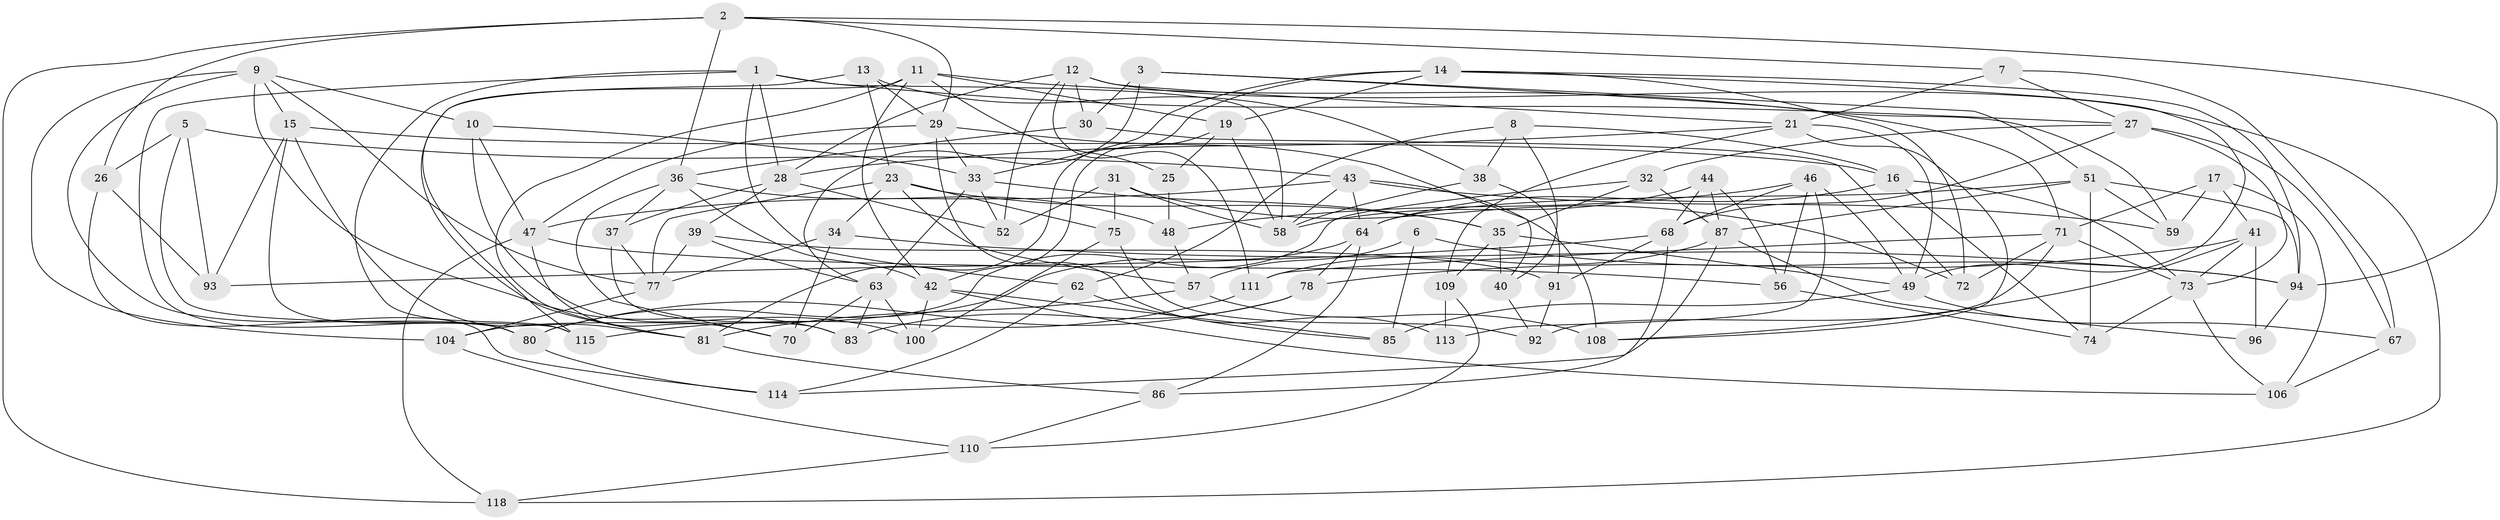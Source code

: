 // Generated by graph-tools (version 1.1) at 2025/24/03/03/25 07:24:26]
// undirected, 84 vertices, 199 edges
graph export_dot {
graph [start="1"]
  node [color=gray90,style=filled];
  1 [super="+4"];
  2 [super="+18"];
  3;
  5;
  6;
  7;
  8;
  9 [super="+45"];
  10;
  11 [super="+66"];
  12 [super="+24"];
  13;
  14 [super="+95"];
  15 [super="+20"];
  16 [super="+53"];
  17;
  19 [super="+89"];
  21 [super="+22"];
  23 [super="+112"];
  25;
  26;
  27 [super="+50"];
  28 [super="+55"];
  29 [super="+69"];
  30;
  31;
  32;
  33 [super="+82"];
  34;
  35 [super="+105"];
  36 [super="+65"];
  37;
  38;
  39;
  40;
  41 [super="+88"];
  42 [super="+99"];
  43 [super="+98"];
  44;
  46 [super="+117"];
  47 [super="+90"];
  48;
  49 [super="+61"];
  51 [super="+54"];
  52;
  56;
  57 [super="+60"];
  58 [super="+84"];
  59;
  62;
  63 [super="+120"];
  64 [super="+102"];
  67;
  68 [super="+116"];
  70;
  71 [super="+119"];
  72;
  73 [super="+76"];
  74;
  75;
  77 [super="+79"];
  78;
  80 [super="+97"];
  81 [super="+107"];
  83;
  85;
  86;
  87 [super="+101"];
  91;
  92;
  93;
  94 [super="+103"];
  96;
  100;
  104;
  106;
  108;
  109;
  110;
  111;
  113;
  114;
  115;
  118;
  1 -- 62;
  1 -- 80;
  1 -- 115;
  1 -- 27;
  1 -- 58;
  1 -- 28;
  2 -- 118;
  2 -- 26;
  2 -- 94;
  2 -- 7;
  2 -- 29;
  2 -- 36;
  3 -- 30;
  3 -- 63;
  3 -- 71;
  3 -- 51;
  5 -- 115;
  5 -- 26;
  5 -- 93;
  5 -- 43;
  6 -- 85;
  6 -- 57 [weight=2];
  6 -- 94;
  7 -- 67;
  7 -- 21;
  7 -- 27;
  8 -- 62;
  8 -- 40;
  8 -- 16;
  8 -- 38;
  9 -- 83;
  9 -- 104;
  9 -- 10;
  9 -- 77;
  9 -- 80;
  9 -- 15;
  10 -- 100;
  10 -- 33;
  10 -- 47;
  11 -- 59;
  11 -- 42;
  11 -- 25;
  11 -- 115;
  11 -- 81;
  11 -- 19;
  12 -- 30;
  12 -- 111;
  12 -- 118;
  12 -- 28;
  12 -- 52;
  12 -- 21;
  13 -- 81;
  13 -- 38;
  13 -- 29;
  13 -- 23;
  14 -- 94;
  14 -- 72;
  14 -- 49;
  14 -- 81;
  14 -- 19;
  14 -- 33;
  15 -- 81;
  15 -- 80;
  15 -- 16 [weight=2];
  15 -- 93;
  16 -- 73;
  16 -- 74;
  16 -- 64;
  17 -- 59;
  17 -- 41;
  17 -- 106;
  17 -- 71;
  19 -- 25 [weight=2];
  19 -- 42;
  19 -- 58;
  21 -- 108;
  21 -- 109;
  21 -- 49;
  21 -- 28;
  23 -- 75;
  23 -- 35;
  23 -- 34;
  23 -- 57;
  23 -- 77;
  25 -- 48;
  26 -- 114;
  26 -- 93;
  27 -- 32;
  27 -- 73;
  27 -- 67;
  27 -- 68;
  28 -- 37;
  28 -- 52;
  28 -- 39;
  29 -- 33;
  29 -- 113;
  29 -- 47;
  29 -- 40;
  30 -- 72;
  30 -- 36;
  31 -- 75;
  31 -- 58;
  31 -- 72;
  31 -- 52;
  32 -- 104;
  32 -- 35;
  32 -- 87;
  33 -- 63;
  33 -- 52;
  33 -- 35;
  34 -- 70;
  34 -- 77;
  34 -- 94;
  35 -- 109;
  35 -- 40;
  35 -- 49;
  36 -- 37;
  36 -- 48;
  36 -- 42;
  36 -- 70;
  37 -- 77;
  37 -- 83;
  38 -- 91;
  38 -- 58;
  39 -- 91;
  39 -- 77;
  39 -- 63;
  40 -- 92;
  41 -- 96 [weight=2];
  41 -- 78;
  41 -- 73;
  41 -- 108;
  42 -- 100;
  42 -- 85;
  42 -- 106;
  43 -- 59;
  43 -- 58;
  43 -- 64;
  43 -- 108;
  43 -- 47;
  44 -- 68;
  44 -- 56;
  44 -- 87;
  44 -- 58;
  46 -- 113 [weight=2];
  46 -- 48;
  46 -- 49;
  46 -- 56;
  46 -- 68;
  47 -- 70;
  47 -- 118;
  47 -- 56;
  48 -- 57;
  49 -- 67;
  49 -- 85;
  51 -- 64;
  51 -- 94;
  51 -- 74;
  51 -- 59;
  51 -- 87;
  56 -- 74;
  57 -- 81;
  57 -- 108;
  62 -- 114;
  62 -- 85;
  63 -- 100;
  63 -- 83;
  63 -- 70;
  64 -- 80;
  64 -- 86;
  64 -- 78;
  67 -- 106;
  68 -- 91;
  68 -- 93;
  68 -- 86;
  71 -- 111;
  71 -- 72;
  71 -- 92;
  71 -- 73;
  73 -- 106;
  73 -- 74;
  75 -- 100;
  75 -- 92;
  77 -- 104;
  78 -- 83;
  78 -- 80;
  80 -- 114;
  81 -- 86;
  86 -- 110;
  87 -- 111;
  87 -- 96;
  87 -- 114;
  91 -- 92;
  94 -- 96;
  104 -- 110;
  109 -- 110;
  109 -- 113;
  110 -- 118;
  111 -- 115;
}

